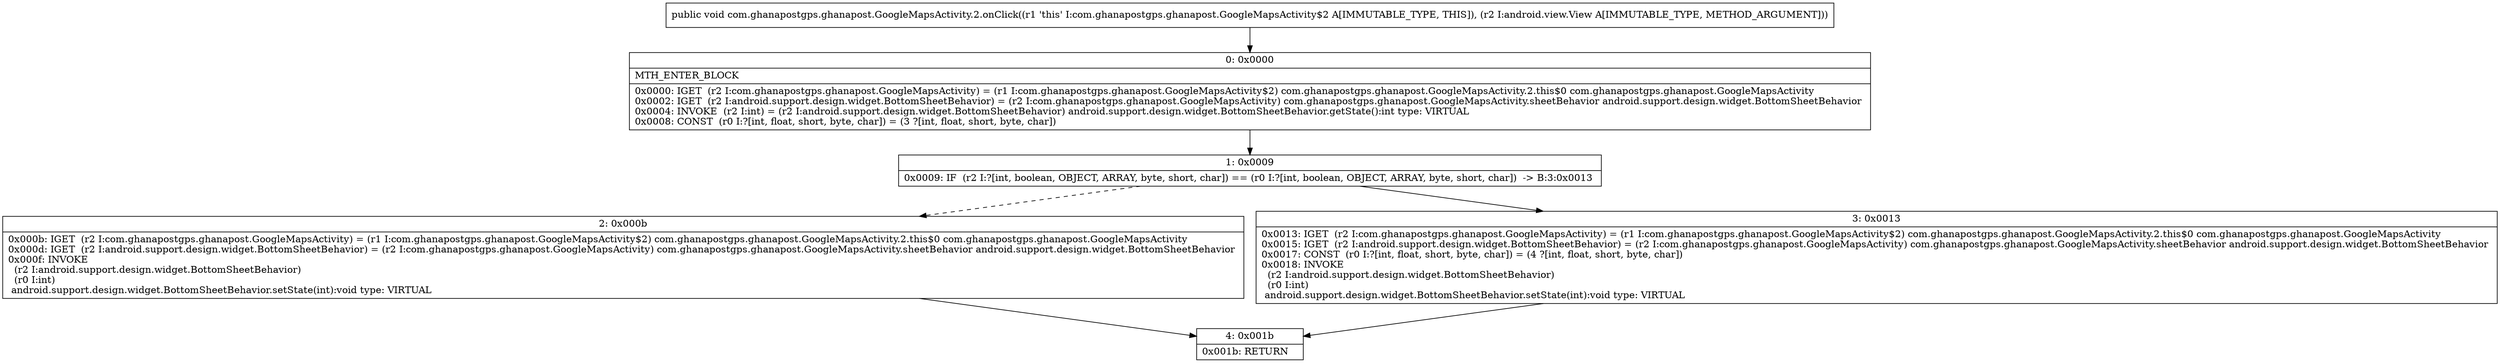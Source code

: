 digraph "CFG forcom.ghanapostgps.ghanapost.GoogleMapsActivity.2.onClick(Landroid\/view\/View;)V" {
Node_0 [shape=record,label="{0\:\ 0x0000|MTH_ENTER_BLOCK\l|0x0000: IGET  (r2 I:com.ghanapostgps.ghanapost.GoogleMapsActivity) = (r1 I:com.ghanapostgps.ghanapost.GoogleMapsActivity$2) com.ghanapostgps.ghanapost.GoogleMapsActivity.2.this$0 com.ghanapostgps.ghanapost.GoogleMapsActivity \l0x0002: IGET  (r2 I:android.support.design.widget.BottomSheetBehavior) = (r2 I:com.ghanapostgps.ghanapost.GoogleMapsActivity) com.ghanapostgps.ghanapost.GoogleMapsActivity.sheetBehavior android.support.design.widget.BottomSheetBehavior \l0x0004: INVOKE  (r2 I:int) = (r2 I:android.support.design.widget.BottomSheetBehavior) android.support.design.widget.BottomSheetBehavior.getState():int type: VIRTUAL \l0x0008: CONST  (r0 I:?[int, float, short, byte, char]) = (3 ?[int, float, short, byte, char]) \l}"];
Node_1 [shape=record,label="{1\:\ 0x0009|0x0009: IF  (r2 I:?[int, boolean, OBJECT, ARRAY, byte, short, char]) == (r0 I:?[int, boolean, OBJECT, ARRAY, byte, short, char])  \-\> B:3:0x0013 \l}"];
Node_2 [shape=record,label="{2\:\ 0x000b|0x000b: IGET  (r2 I:com.ghanapostgps.ghanapost.GoogleMapsActivity) = (r1 I:com.ghanapostgps.ghanapost.GoogleMapsActivity$2) com.ghanapostgps.ghanapost.GoogleMapsActivity.2.this$0 com.ghanapostgps.ghanapost.GoogleMapsActivity \l0x000d: IGET  (r2 I:android.support.design.widget.BottomSheetBehavior) = (r2 I:com.ghanapostgps.ghanapost.GoogleMapsActivity) com.ghanapostgps.ghanapost.GoogleMapsActivity.sheetBehavior android.support.design.widget.BottomSheetBehavior \l0x000f: INVOKE  \l  (r2 I:android.support.design.widget.BottomSheetBehavior)\l  (r0 I:int)\l android.support.design.widget.BottomSheetBehavior.setState(int):void type: VIRTUAL \l}"];
Node_3 [shape=record,label="{3\:\ 0x0013|0x0013: IGET  (r2 I:com.ghanapostgps.ghanapost.GoogleMapsActivity) = (r1 I:com.ghanapostgps.ghanapost.GoogleMapsActivity$2) com.ghanapostgps.ghanapost.GoogleMapsActivity.2.this$0 com.ghanapostgps.ghanapost.GoogleMapsActivity \l0x0015: IGET  (r2 I:android.support.design.widget.BottomSheetBehavior) = (r2 I:com.ghanapostgps.ghanapost.GoogleMapsActivity) com.ghanapostgps.ghanapost.GoogleMapsActivity.sheetBehavior android.support.design.widget.BottomSheetBehavior \l0x0017: CONST  (r0 I:?[int, float, short, byte, char]) = (4 ?[int, float, short, byte, char]) \l0x0018: INVOKE  \l  (r2 I:android.support.design.widget.BottomSheetBehavior)\l  (r0 I:int)\l android.support.design.widget.BottomSheetBehavior.setState(int):void type: VIRTUAL \l}"];
Node_4 [shape=record,label="{4\:\ 0x001b|0x001b: RETURN   \l}"];
MethodNode[shape=record,label="{public void com.ghanapostgps.ghanapost.GoogleMapsActivity.2.onClick((r1 'this' I:com.ghanapostgps.ghanapost.GoogleMapsActivity$2 A[IMMUTABLE_TYPE, THIS]), (r2 I:android.view.View A[IMMUTABLE_TYPE, METHOD_ARGUMENT])) }"];
MethodNode -> Node_0;
Node_0 -> Node_1;
Node_1 -> Node_2[style=dashed];
Node_1 -> Node_3;
Node_2 -> Node_4;
Node_3 -> Node_4;
}

